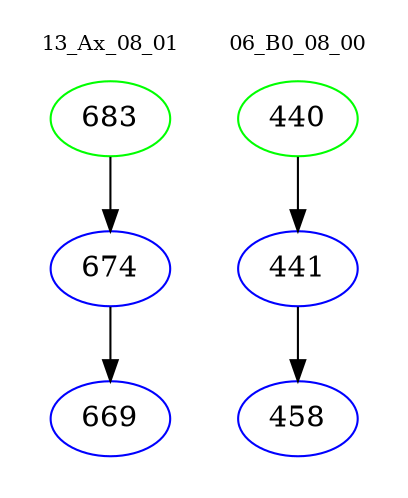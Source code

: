 digraph{
subgraph cluster_0 {
color = white
label = "13_Ax_08_01";
fontsize=10;
T0_683 [label="683", color="green"]
T0_683 -> T0_674 [color="black"]
T0_674 [label="674", color="blue"]
T0_674 -> T0_669 [color="black"]
T0_669 [label="669", color="blue"]
}
subgraph cluster_1 {
color = white
label = "06_B0_08_00";
fontsize=10;
T1_440 [label="440", color="green"]
T1_440 -> T1_441 [color="black"]
T1_441 [label="441", color="blue"]
T1_441 -> T1_458 [color="black"]
T1_458 [label="458", color="blue"]
}
}
